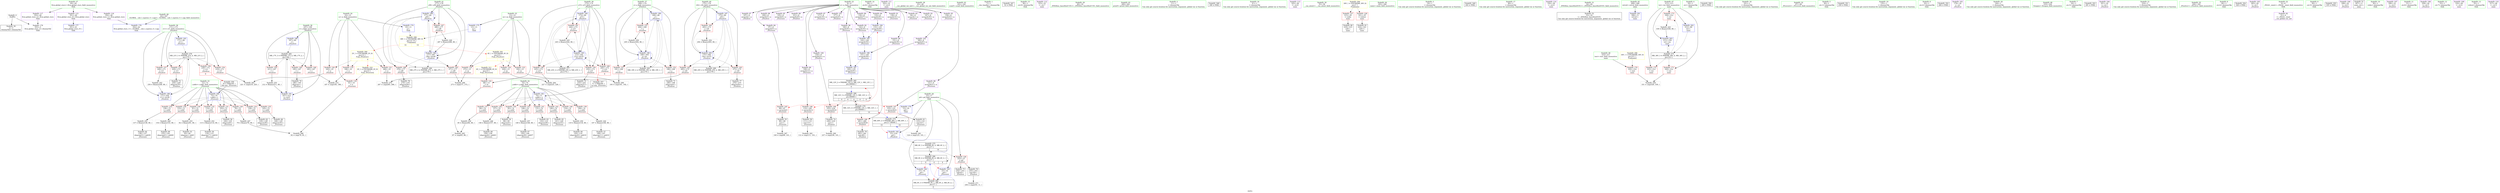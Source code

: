 digraph "SVFG" {
	label="SVFG";

	Node0x556a83f00db0 [shape=record,color=grey,label="{NodeID: 0\nNullPtr}"];
	Node0x556a83f00db0 -> Node0x556a83f22330[style=solid];
	Node0x556a83f00db0 -> Node0x556a83f29e00[style=solid];
	Node0x556a83f31330 [shape=record,color=grey,label="{NodeID: 263\n221 = cmp(219, 220, )\n}"];
	Node0x556a83f29f00 [shape=record,color=blue,label="{NodeID: 180\n72\<--70\ni.addr\<--i\n_Z5coverii\n}"];
	Node0x556a83f29f00 -> Node0x556a83f27470[style=dashed];
	Node0x556a83f29f00 -> Node0x556a83f27540[style=dashed];
	Node0x556a83f29f00 -> Node0x556a83f27610[style=dashed];
	Node0x556a83f29f00 -> Node0x556a83f276e0[style=dashed];
	Node0x556a83f29f00 -> Node0x556a83f277b0[style=dashed];
	Node0x556a83f29f00 -> Node0x556a83f27880[style=dashed];
	Node0x556a83f29f00 -> Node0x556a83f27950[style=dashed];
	Node0x556a83f29f00 -> Node0x556a83f27a20[style=dashed];
	Node0x556a83f211e0 [shape=record,color=purple,label="{NodeID: 97\n197\<--8\narrayidx\<--a\n_Z5solvev\n}"];
	Node0x556a83f1f290 [shape=record,color=green,label="{NodeID: 14\n36\<--1\n.str.8\<--dummyObj\nGlob }"];
	Node0x556a83f3b7d0 [shape=record,color=black,label="{NodeID: 277\nMR_23V_2 = PHI(MR_23V_4, MR_23V_1, )\npts\{174 \}\n}"];
	Node0x556a83f3b7d0 -> Node0x556a83f24a90[style=dashed];
	Node0x556a83f24a90 [shape=record,color=blue,label="{NodeID: 194\n173\<--80\nj15\<--\n_Z5solvev\n}"];
	Node0x556a83f24a90 -> Node0x556a83f28c00[style=dashed];
	Node0x556a83f24a90 -> Node0x556a83f28cd0[style=dashed];
	Node0x556a83f24a90 -> Node0x556a83f28da0[style=dashed];
	Node0x556a83f24a90 -> Node0x556a83f28e70[style=dashed];
	Node0x556a83f24a90 -> Node0x556a83f24b60[style=dashed];
	Node0x556a83f24a90 -> Node0x556a83f3b7d0[style=dashed];
	Node0x556a83f21d40 [shape=record,color=purple,label="{NodeID: 111\n322\<--31\n\<--.str.6\nmain\n}"];
	Node0x556a83f1ff20 [shape=record,color=green,label="{NodeID: 28\n45\<--46\n__cxx_global_var_init\<--__cxx_global_var_init_field_insensitive\n}"];
	Node0x556a83f27130 [shape=record,color=red,label="{NodeID: 125\n272\<--13\n\<--m\n_Z5solvev\n}"];
	Node0x556a83f27130 -> Node0x556a83f31ab0[style=solid];
	Node0x556a83f20ba0 [shape=record,color=green,label="{NodeID: 42\n181\<--182\nscanf\<--scanf_field_insensitive\n}"];
	Node0x556a83f27c90 [shape=record,color=red,label="{NodeID: 139\n106\<--74\n\<--j.addr\n_Z5coverii\n}"];
	Node0x556a83f27c90 -> Node0x556a83f2e6a0[style=solid];
	Node0x556a83f22870 [shape=record,color=black,label="{NodeID: 56\n104\<--103\nidxprom8\<--\n_Z5coverii\n}"];
	Node0x556a83f287f0 [shape=record,color=red,label="{NodeID: 153\n204\<--169\n\<--j\n_Z5solvev\n}"];
	Node0x556a83f287f0 -> Node0x556a83f266c0[style=solid];
	Node0x556a83f233d0 [shape=record,color=black,label="{NodeID: 70\n196\<--195\nidxprom\<--\n_Z5solvev\n}"];
	Node0x556a83f25ac0 [shape=record,color=grey,label="{NodeID: 250\n119 = Binary(118, 80, )\n}"];
	Node0x556a83f25ac0 -> Node0x556a83f22bb0[style=solid];
	Node0x556a83f29350 [shape=record,color=red,label="{NodeID: 167\n286\<--177\n\<--j38\n_Z5solvev\n}"];
	Node0x556a83f29350 -> Node0x556a83f2eca0[style=solid];
	Node0x556a83f23f30 [shape=record,color=purple,label="{NodeID: 84\n97\<--8\narrayidx5\<--a\n_Z5coverii\n}"];
	Node0x556a83f23f30 -> Node0x556a83f28170[style=solid];
	Node0x556a83f15180 [shape=record,color=green,label="{NodeID: 1\n7\<--1\n__dso_handle\<--dummyObj\nGlob }"];
	Node0x556a83c2c780 [shape=record,color=black,label="{NodeID: 347\n52 = PHI()\n}"];
	Node0x556a83f314b0 [shape=record,color=grey,label="{NodeID: 264\n227 = cmp(225, 226, )\n}"];
	Node0x556a83f29fd0 [shape=record,color=blue,label="{NodeID: 181\n74\<--71\nj.addr\<--j\n_Z5coverii\n}"];
	Node0x556a83f29fd0 -> Node0x556a83f27af0[style=dashed];
	Node0x556a83f29fd0 -> Node0x556a83f27bc0[style=dashed];
	Node0x556a83f29fd0 -> Node0x556a83f27c90[style=dashed];
	Node0x556a83f29fd0 -> Node0x556a83f27d60[style=dashed];
	Node0x556a83f29fd0 -> Node0x556a83f27e30[style=dashed];
	Node0x556a83f29fd0 -> Node0x556a83f27f00[style=dashed];
	Node0x556a83f29fd0 -> Node0x556a83f27fd0[style=dashed];
	Node0x556a83f29fd0 -> Node0x556a83f280a0[style=dashed];
	Node0x556a83f212b0 [shape=record,color=purple,label="{NodeID: 98\n200\<--8\narrayidx5\<--a\n_Z5solvev\n}"];
	Node0x556a83f1f320 [shape=record,color=green,label="{NodeID: 15\n38\<--1\n.str.9\<--dummyObj\nGlob }"];
	Node0x556a83f3bcd0 [shape=record,color=black,label="{NodeID: 278\nMR_12V_2 = PHI(MR_12V_3, MR_12V_1, )\npts\{90000 \}\n|{|<s2>14}}"];
	Node0x556a83f3bcd0 -> Node0x556a83f294f0[style=dashed];
	Node0x556a83f3bcd0 -> Node0x556a83f3eed0[style=dashed];
	Node0x556a83f3bcd0:s2 -> Node0x556a83f3a8a0[style=dashed,color=blue];
	Node0x556a83f24b60 [shape=record,color=blue,label="{NodeID: 195\n173\<--245\nj15\<--inc25\n_Z5solvev\n}"];
	Node0x556a83f24b60 -> Node0x556a83f28c00[style=dashed];
	Node0x556a83f24b60 -> Node0x556a83f28cd0[style=dashed];
	Node0x556a83f24b60 -> Node0x556a83f28da0[style=dashed];
	Node0x556a83f24b60 -> Node0x556a83f28e70[style=dashed];
	Node0x556a83f24b60 -> Node0x556a83f24b60[style=dashed];
	Node0x556a83f24b60 -> Node0x556a83f3b7d0[style=dashed];
	Node0x556a83f21e10 [shape=record,color=purple,label="{NodeID: 112\n323\<--33\n\<--.str.7\nmain\n}"];
	Node0x556a83f20020 [shape=record,color=green,label="{NodeID: 29\n49\<--50\n_ZNSt8ios_base4InitC1Ev\<--_ZNSt8ios_base4InitC1Ev_field_insensitive\n}"];
	Node0x556a83f27200 [shape=record,color=red,label="{NodeID: 126\n253\<--15\n\<--pd\n_Z5solvev\n}"];
	Node0x556a83f27200 -> Node0x556a83f237e0[style=solid];
	Node0x556a83f27200 -> Node0x556a83f238b0[style=solid];
	Node0x556a83f20ca0 [shape=record,color=green,label="{NodeID: 43\n260\<--261\nprintf\<--printf_field_insensitive\n}"];
	Node0x556a83f27d60 [shape=record,color=red,label="{NodeID: 140\n118\<--74\n\<--j.addr\n_Z5coverii\n}"];
	Node0x556a83f27d60 -> Node0x556a83f25ac0[style=solid];
	Node0x556a83f22940 [shape=record,color=black,label="{NodeID: 57\n108\<--107\nidxprom11\<--add10\n_Z5coverii\n}"];
	Node0x556a83f288c0 [shape=record,color=red,label="{NodeID: 154\n219\<--171\n\<--i11\n_Z5solvev\n}"];
	Node0x556a83f288c0 -> Node0x556a83f31330[style=solid];
	Node0x556a83f234a0 [shape=record,color=black,label="{NodeID: 71\n199\<--198\nidxprom4\<--\n_Z5solvev\n}"];
	Node0x556a83f25c40 [shape=record,color=grey,label="{NodeID: 251\n137 = Binary(136, 80, )\n}"];
	Node0x556a83f25c40 -> Node0x556a83f22ef0[style=solid];
	Node0x556a83f29420 [shape=record,color=red,label="{NodeID: 168\n235\<--234\n\<--arrayidx22\n_Z5solvev\n}"];
	Node0x556a83f29420 -> Node0x556a83f23710[style=solid];
	Node0x556a83f24000 [shape=record,color=purple,label="{NodeID: 85\n105\<--8\narrayidx9\<--a\n_Z5coverii\n}"];
	Node0x556a83f14ef0 [shape=record,color=green,label="{NodeID: 2\n11\<--1\n\<--dummyObj\nCan only get source location for instruction, argument, global var or function.}"];
	Node0x556a83f52910 [shape=record,color=black,label="{NodeID: 348\n180 = PHI()\n}"];
	Node0x556a83f31630 [shape=record,color=grey,label="{NodeID: 265\n87 = cmp(85, 86, )\n}"];
	Node0x556a83f2a0a0 [shape=record,color=blue,label="{NodeID: 182\n15\<--16\npd\<--\n_Z5coverii\n}"];
	Node0x556a83f2a0a0 -> Node0x556a83f3dad0[style=dashed];
	Node0x556a83f21380 [shape=record,color=purple,label="{NodeID: 99\n231\<--8\narrayidx20\<--a\n_Z5solvev\n}"];
	Node0x556a83f1f3b0 [shape=record,color=green,label="{NodeID: 16\n41\<--1\n\<--dummyObj\nCan only get source location for instruction, argument, global var or function.}"];
	Node0x556a83f24c30 [shape=record,color=blue,label="{NodeID: 196\n171\<--250\ni11\<--inc28\n_Z5solvev\n}"];
	Node0x556a83f24c30 -> Node0x556a83f3b2d0[style=dashed];
	Node0x556a83f21ee0 [shape=record,color=purple,label="{NodeID: 113\n325\<--36\n\<--.str.8\nmain\n}"];
	Node0x556a83f20120 [shape=record,color=green,label="{NodeID: 30\n55\<--56\n__cxa_atexit\<--__cxa_atexit_field_insensitive\n}"];
	Node0x556a83f272d0 [shape=record,color=red,label="{NodeID: 127\n315\<--30\n\<--stdin\nmain\n}"];
	Node0x556a83f272d0 -> Node0x556a83f23bf0[style=solid];
	Node0x556a83f20da0 [shape=record,color=green,label="{NodeID: 44\n305\<--306\nmain\<--main_field_insensitive\n}"];
	Node0x556a83f27e30 [shape=record,color=red,label="{NodeID: 141\n131\<--74\n\<--j.addr\n_Z5coverii\n}"];
	Node0x556a83f27e30 -> Node0x556a83f22e20[style=solid];
	Node0x556a83f22a10 [shape=record,color=black,label="{NodeID: 58\n111\<--110\nconv13\<--\n_Z5coverii\n}"];
	Node0x556a83f22a10 -> Node0x556a83f311b0[style=solid];
	Node0x556a83f28990 [shape=record,color=red,label="{NodeID: 155\n229\<--171\n\<--i11\n_Z5solvev\n}"];
	Node0x556a83f28990 -> Node0x556a83f23570[style=solid];
	Node0x556a83f23570 [shape=record,color=black,label="{NodeID: 72\n230\<--229\nidxprom19\<--\n_Z5solvev\n}"];
	Node0x556a83f25dc0 [shape=record,color=grey,label="{NodeID: 252\n115 = Binary(114, 80, )\n}"];
	Node0x556a83f25dc0 -> Node0x556a83f22ae0[style=solid];
	Node0x556a83f294f0 [shape=record,color=red,label="{NodeID: 169\n281\<--280\n\<--arrayidx45\n_Z5solvev\n}"];
	Node0x556a83f294f0 -> Node0x556a83f23b20[style=solid];
	Node0x556a83f240d0 [shape=record,color=purple,label="{NodeID: 86\n109\<--8\narrayidx12\<--a\n_Z5coverii\n}"];
	Node0x556a83f240d0 -> Node0x556a83f28240[style=solid];
	Node0x556a83f14f80 [shape=record,color=green,label="{NodeID: 3\n16\<--1\n\<--dummyObj\nCan only get source location for instruction, argument, global var or function.}"];
	Node0x556a83f52a10 [shape=record,color=black,label="{NodeID: 349\n202 = PHI()\n}"];
	Node0x556a83f317b0 [shape=record,color=grey,label="{NodeID: 266\n82 = cmp(79, 81, )\n}"];
	Node0x556a83f2a170 [shape=record,color=blue,label="{NodeID: 183\n15\<--16\npd\<--\n_Z5coverii\n}"];
	Node0x556a83f2a170 -> Node0x556a83f3dad0[style=dashed];
	Node0x556a83f21450 [shape=record,color=purple,label="{NodeID: 100\n234\<--8\narrayidx22\<--a\n_Z5solvev\n}"];
	Node0x556a83f21450 -> Node0x556a83f29420[style=solid];
	Node0x556a83f1f480 [shape=record,color=green,label="{NodeID: 17\n80\<--1\n\<--dummyObj\nCan only get source location for instruction, argument, global var or function.}"];
	Node0x556a83f24d00 [shape=record,color=blue,label="{NodeID: 197\n175\<--80\ni34\<--\n_Z5solvev\n}"];
	Node0x556a83f24d00 -> Node0x556a83f28f40[style=dashed];
	Node0x556a83f24d00 -> Node0x556a83f29010[style=dashed];
	Node0x556a83f24d00 -> Node0x556a83f290e0[style=dashed];
	Node0x556a83f24d00 -> Node0x556a83f24f70[style=dashed];
	Node0x556a83f24d00 -> Node0x556a83f3f3d0[style=dashed];
	Node0x556a83f21fb0 [shape=record,color=purple,label="{NodeID: 114\n334\<--38\n\<--.str.9\nmain\n}"];
	Node0x556a83f20220 [shape=record,color=green,label="{NodeID: 31\n54\<--60\n_ZNSt8ios_base4InitD1Ev\<--_ZNSt8ios_base4InitD1Ev_field_insensitive\n}"];
	Node0x556a83f20220 -> Node0x556a83f22500[style=solid];
	Node0x556a83f40cd0 [shape=record,color=yellow,style=double,label="{NodeID: 294\n30V_1 = ENCHI(MR_30V_0)\npts\{1 \}\nFun[main]}"];
	Node0x556a83f40cd0 -> Node0x556a83f272d0[style=dashed];
	Node0x556a83f40cd0 -> Node0x556a83f273a0[style=dashed];
	Node0x556a83f273a0 [shape=record,color=red,label="{NodeID: 128\n321\<--35\n\<--stdout\nmain\n}"];
	Node0x556a83f273a0 -> Node0x556a83f23cc0[style=solid];
	Node0x556a83f20ea0 [shape=record,color=green,label="{NodeID: 45\n308\<--309\nretval\<--retval_field_insensitive\nmain\n}"];
	Node0x556a83f20ea0 -> Node0x556a83f25040[style=solid];
	Node0x556a83f27f00 [shape=record,color=red,label="{NodeID: 142\n140\<--74\n\<--j.addr\n_Z5coverii\n}"];
	Node0x556a83f27f00 -> Node0x556a83f22fc0[style=solid];
	Node0x556a83f22ae0 [shape=record,color=black,label="{NodeID: 59\n116\<--115\nidxprom17\<--add16\n_Z5coverii\n}"];
	Node0x556a83f28a60 [shape=record,color=red,label="{NodeID: 156\n239\<--171\n\<--i11\n_Z5solvev\n|{<s0>6}}"];
	Node0x556a83f28a60:s0 -> Node0x556a83f53110[style=solid,color=red];
	Node0x556a83f23640 [shape=record,color=black,label="{NodeID: 73\n233\<--232\nidxprom21\<--\n_Z5solvev\n}"];
	Node0x556a83f25f40 [shape=record,color=grey,label="{NodeID: 253\n92 = Binary(91, 80, )\n}"];
	Node0x556a83f25f40 -> Node0x556a83f22600[style=solid];
	Node0x556a83f295c0 [shape=record,color=red,label="{NodeID: 170\n330\<--310\n\<--test\nmain\n}"];
	Node0x556a83f295c0 -> Node0x556a83f26840[style=solid];
	Node0x556a83f241a0 [shape=record,color=purple,label="{NodeID: 87\n117\<--8\narrayidx18\<--a\n_Z5coverii\n}"];
	Node0x556a83f153a0 [shape=record,color=green,label="{NodeID: 4\n18\<--1\n.str\<--dummyObj\nGlob }"];
	Node0x556a83f52b10 [shape=record,color=black,label="{NodeID: 350\n209 = PHI()\n}"];
	Node0x556a83f31930 [shape=record,color=grey,label="{NodeID: 267\n100 = cmp(99, 101, )\n}"];
	Node0x556a83f2a240 [shape=record,color=blue,label="{NodeID: 184\n133\<--135\narrayidx29\<--\n_Z5coverii\n}"];
	Node0x556a83f2a240 -> Node0x556a83f2a310[style=dashed];
	Node0x556a83f21520 [shape=record,color=purple,label="{NodeID: 101\n277\<--8\narrayidx43\<--a\n_Z5solvev\n}"];
	Node0x556a83f1f550 [shape=record,color=green,label="{NodeID: 18\n101\<--1\n\<--dummyObj\nCan only get source location for instruction, argument, global var or function.}"];
	Node0x556a83f24dd0 [shape=record,color=blue,label="{NodeID: 198\n177\<--80\nj38\<--\n_Z5solvev\n}"];
	Node0x556a83f24dd0 -> Node0x556a83f291b0[style=dashed];
	Node0x556a83f24dd0 -> Node0x556a83f29280[style=dashed];
	Node0x556a83f24dd0 -> Node0x556a83f29350[style=dashed];
	Node0x556a83f24dd0 -> Node0x556a83f24dd0[style=dashed];
	Node0x556a83f24dd0 -> Node0x556a83f24ea0[style=dashed];
	Node0x556a83f24dd0 -> Node0x556a83f3f8d0[style=dashed];
	Node0x556a83f22080 [shape=record,color=purple,label="{NodeID: 115\n351\<--40\nllvm.global_ctors_0\<--llvm.global_ctors\nGlob }"];
	Node0x556a83f22080 -> Node0x556a83f29c00[style=solid];
	Node0x556a83f20320 [shape=record,color=green,label="{NodeID: 32\n67\<--68\n_Z5coverii\<--_Z5coverii_field_insensitive\n}"];
	Node0x556a83f27470 [shape=record,color=red,label="{NodeID: 129\n78\<--72\n\<--i.addr\n_Z5coverii\n}"];
	Node0x556a83f27470 -> Node0x556a83f2eb20[style=solid];
	Node0x556a83f20f70 [shape=record,color=green,label="{NodeID: 46\n310\<--311\ntest\<--test_field_insensitive\nmain\n}"];
	Node0x556a83f20f70 -> Node0x556a83f295c0[style=solid];
	Node0x556a83f27fd0 [shape=record,color=red,label="{NodeID: 143\n148\<--74\n\<--j.addr\n_Z5coverii\n}"];
	Node0x556a83f27fd0 -> Node0x556a83f26540[style=solid];
	Node0x556a83f22bb0 [shape=record,color=black,label="{NodeID: 60\n120\<--119\nidxprom20\<--add19\n_Z5coverii\n}"];
	Node0x556a83f28b30 [shape=record,color=red,label="{NodeID: 157\n249\<--171\n\<--i11\n_Z5solvev\n}"];
	Node0x556a83f28b30 -> Node0x556a83f2e3a0[style=solid];
	Node0x556a83f23710 [shape=record,color=black,label="{NodeID: 74\n236\<--235\nconv\<--\n_Z5solvev\n}"];
	Node0x556a83f23710 -> Node0x556a83f30eb0[style=solid];
	Node0x556a83f260c0 [shape=record,color=grey,label="{NodeID: 254\n294 = Binary(293, 80, )\n}"];
	Node0x556a83f260c0 -> Node0x556a83f24f70[style=solid];
	Node0x556a83f29690 [shape=record,color=red,label="{NodeID: 171\n329\<--312\n\<--tot\nmain\n}"];
	Node0x556a83f29690 -> Node0x556a83f26840[style=solid];
	Node0x556a83f24270 [shape=record,color=purple,label="{NodeID: 88\n121\<--8\narrayidx21\<--a\n_Z5coverii\n}"];
	Node0x556a83f24270 -> Node0x556a83f28310[style=solid];
	Node0x556a83f15430 [shape=record,color=green,label="{NodeID: 5\n20\<--1\n.str.1\<--dummyObj\nGlob }"];
	Node0x556a83f52c10 [shape=record,color=black,label="{NodeID: 351\n259 = PHI()\n}"];
	Node0x556a83f31ab0 [shape=record,color=grey,label="{NodeID: 268\n273 = cmp(271, 272, )\n}"];
	Node0x556a83f2a310 [shape=record,color=blue,label="{NodeID: 185\n142\<--144\narrayidx34\<--\n_Z5coverii\n}"];
	Node0x556a83f2a310 -> Node0x556a83f2a3e0[style=dashed];
	Node0x556a83f215f0 [shape=record,color=purple,label="{NodeID: 102\n280\<--8\narrayidx45\<--a\n_Z5solvev\n}"];
	Node0x556a83f215f0 -> Node0x556a83f294f0[style=solid];
	Node0x556a83f1f620 [shape=record,color=green,label="{NodeID: 19\n135\<--1\n\<--dummyObj\nCan only get source location for instruction, argument, global var or function.}"];
	Node0x556a83f3d0d0 [shape=record,color=black,label="{NodeID: 282\nMR_17V_3 = PHI(MR_17V_4, MR_17V_2, )\npts\{168 \}\n}"];
	Node0x556a83f3d0d0 -> Node0x556a83f283e0[style=dashed];
	Node0x556a83f3d0d0 -> Node0x556a83f284b0[style=dashed];
	Node0x556a83f3d0d0 -> Node0x556a83f28580[style=dashed];
	Node0x556a83f3d0d0 -> Node0x556a83f2a7f0[style=dashed];
	Node0x556a83f24ea0 [shape=record,color=blue,label="{NodeID: 199\n177\<--287\nj38\<--inc49\n_Z5solvev\n}"];
	Node0x556a83f24ea0 -> Node0x556a83f291b0[style=dashed];
	Node0x556a83f24ea0 -> Node0x556a83f29280[style=dashed];
	Node0x556a83f24ea0 -> Node0x556a83f29350[style=dashed];
	Node0x556a83f24ea0 -> Node0x556a83f24dd0[style=dashed];
	Node0x556a83f24ea0 -> Node0x556a83f24ea0[style=dashed];
	Node0x556a83f24ea0 -> Node0x556a83f3f8d0[style=dashed];
	Node0x556a83f26980 [shape=record,color=purple,label="{NodeID: 116\n352\<--40\nllvm.global_ctors_1\<--llvm.global_ctors\nGlob }"];
	Node0x556a83f26980 -> Node0x556a83f29d00[style=solid];
	Node0x556a83f20420 [shape=record,color=green,label="{NodeID: 33\n72\<--73\ni.addr\<--i.addr_field_insensitive\n_Z5coverii\n}"];
	Node0x556a83f20420 -> Node0x556a83f27470[style=solid];
	Node0x556a83f20420 -> Node0x556a83f27540[style=solid];
	Node0x556a83f20420 -> Node0x556a83f27610[style=solid];
	Node0x556a83f20420 -> Node0x556a83f276e0[style=solid];
	Node0x556a83f20420 -> Node0x556a83f277b0[style=solid];
	Node0x556a83f20420 -> Node0x556a83f27880[style=solid];
	Node0x556a83f20420 -> Node0x556a83f27950[style=solid];
	Node0x556a83f20420 -> Node0x556a83f27a20[style=solid];
	Node0x556a83f20420 -> Node0x556a83f29f00[style=solid];
	Node0x556a83f418d0 [shape=record,color=yellow,style=double,label="{NodeID: 296\n34V_1 = ENCHI(MR_34V_0)\npts\{311 \}\nFun[main]}"];
	Node0x556a83f418d0 -> Node0x556a83f295c0[style=dashed];
	Node0x556a83f27540 [shape=record,color=red,label="{NodeID: 130\n91\<--72\n\<--i.addr\n_Z5coverii\n}"];
	Node0x556a83f27540 -> Node0x556a83f25f40[style=solid];
	Node0x556a83f21040 [shape=record,color=green,label="{NodeID: 47\n312\<--313\ntot\<--tot_field_insensitive\nmain\n}"];
	Node0x556a83f21040 -> Node0x556a83f29690[style=solid];
	Node0x556a83f21040 -> Node0x556a83f29760[style=solid];
	Node0x556a83f21040 -> Node0x556a83f29830[style=solid];
	Node0x556a83f21040 -> Node0x556a83f25110[style=solid];
	Node0x556a83f21040 -> Node0x556a83f251e0[style=solid];
	Node0x556a83f42d80 [shape=record,color=yellow,style=double,label="{NodeID: 310\n2V_1 = ENCHI(MR_2V_0)\npts\{12 \}\nFun[_Z5coverii]}"];
	Node0x556a83f42d80 -> Node0x556a83f26b80[style=dashed];
	Node0x556a83f280a0 [shape=record,color=red,label="{NodeID: 144\n157\<--74\n\<--j.addr\n_Z5coverii\n}"];
	Node0x556a83f280a0 -> Node0x556a83f2e9a0[style=solid];
	Node0x556a83f22c80 [shape=record,color=black,label="{NodeID: 61\n123\<--122\nconv22\<--\n_Z5coverii\n}"];
	Node0x556a83f22c80 -> Node0x556a83f31030[style=solid];
	Node0x556a83f28c00 [shape=record,color=red,label="{NodeID: 158\n225\<--173\n\<--j15\n_Z5solvev\n}"];
	Node0x556a83f28c00 -> Node0x556a83f314b0[style=solid];
	Node0x556a83f237e0 [shape=record,color=black,label="{NodeID: 75\n254\<--253\ntobool\<--\n_Z5solvev\n}"];
	Node0x556a83f26240 [shape=record,color=grey,label="{NodeID: 255\n212 = Binary(211, 80, )\n}"];
	Node0x556a83f26240 -> Node0x556a83f2a7f0[style=solid];
	Node0x556a83f29760 [shape=record,color=red,label="{NodeID: 172\n333\<--312\n\<--tot\nmain\n}"];
	Node0x556a83f24340 [shape=record,color=purple,label="{NodeID: 89\n130\<--8\narrayidx27\<--a\n_Z5coverii\n}"];
	Node0x556a83f154c0 [shape=record,color=green,label="{NodeID: 6\n22\<--1\n.str.2\<--dummyObj\nGlob }"];
	Node0x556a83f52d10 [shape=record,color=black,label="{NodeID: 352\n284 = PHI()\n}"];
	Node0x556a83f31c30 [shape=record,color=grey,label="{NodeID: 269\n193 = cmp(191, 192, )\n}"];
	Node0x556a83f2a3e0 [shape=record,color=blue,label="{NodeID: 186\n151\<--144\narrayidx39\<--\n_Z5coverii\n}"];
	Node0x556a83f2a3e0 -> Node0x556a83f2a4b0[style=dashed];
	Node0x556a83f216c0 [shape=record,color=purple,label="{NodeID: 103\n179\<--18\n\<--.str\n_Z5solvev\n}"];
	Node0x556a83f1f720 [shape=record,color=green,label="{NodeID: 20\n144\<--1\n\<--dummyObj\nCan only get source location for instruction, argument, global var or function.}"];
	Node0x556a83f3d5d0 [shape=record,color=black,label="{NodeID: 283\nMR_19V_2 = PHI(MR_19V_4, MR_19V_1, )\npts\{170 \}\n}"];
	Node0x556a83f3d5d0 -> Node0x556a83f2a650[style=dashed];
	Node0x556a83f24f70 [shape=record,color=blue,label="{NodeID: 200\n175\<--294\ni34\<--inc53\n_Z5solvev\n}"];
	Node0x556a83f24f70 -> Node0x556a83f28f40[style=dashed];
	Node0x556a83f24f70 -> Node0x556a83f29010[style=dashed];
	Node0x556a83f24f70 -> Node0x556a83f290e0[style=dashed];
	Node0x556a83f24f70 -> Node0x556a83f24f70[style=dashed];
	Node0x556a83f24f70 -> Node0x556a83f3f3d0[style=dashed];
	Node0x556a83f26a80 [shape=record,color=purple,label="{NodeID: 117\n353\<--40\nllvm.global_ctors_2\<--llvm.global_ctors\nGlob }"];
	Node0x556a83f26a80 -> Node0x556a83f29e00[style=solid];
	Node0x556a83f204f0 [shape=record,color=green,label="{NodeID: 34\n74\<--75\nj.addr\<--j.addr_field_insensitive\n_Z5coverii\n}"];
	Node0x556a83f204f0 -> Node0x556a83f27af0[style=solid];
	Node0x556a83f204f0 -> Node0x556a83f27bc0[style=solid];
	Node0x556a83f204f0 -> Node0x556a83f27c90[style=solid];
	Node0x556a83f204f0 -> Node0x556a83f27d60[style=solid];
	Node0x556a83f204f0 -> Node0x556a83f27e30[style=solid];
	Node0x556a83f204f0 -> Node0x556a83f27f00[style=solid];
	Node0x556a83f204f0 -> Node0x556a83f27fd0[style=solid];
	Node0x556a83f204f0 -> Node0x556a83f280a0[style=solid];
	Node0x556a83f204f0 -> Node0x556a83f29fd0[style=solid];
	Node0x556a83f27610 [shape=record,color=red,label="{NodeID: 131\n103\<--72\n\<--i.addr\n_Z5coverii\n}"];
	Node0x556a83f27610 -> Node0x556a83f22870[style=solid];
	Node0x556a83f22130 [shape=record,color=green,label="{NodeID: 48\n319\<--320\nfreopen\<--freopen_field_insensitive\n}"];
	Node0x556a83f42e90 [shape=record,color=yellow,style=double,label="{NodeID: 311\n4V_1 = ENCHI(MR_4V_0)\npts\{14 \}\nFun[_Z5coverii]}"];
	Node0x556a83f42e90 -> Node0x556a83f26ec0[style=dashed];
	Node0x556a83f28170 [shape=record,color=red,label="{NodeID: 145\n98\<--97\n\<--arrayidx5\n_Z5coverii\n}"];
	Node0x556a83f28170 -> Node0x556a83f227a0[style=solid];
	Node0x556a83f22d50 [shape=record,color=black,label="{NodeID: 62\n129\<--128\nidxprom26\<--\n_Z5coverii\n}"];
	Node0x556a83f2e3a0 [shape=record,color=grey,label="{NodeID: 242\n250 = Binary(249, 80, )\n}"];
	Node0x556a83f2e3a0 -> Node0x556a83f24c30[style=solid];
	Node0x556a83f28cd0 [shape=record,color=red,label="{NodeID: 159\n232\<--173\n\<--j15\n_Z5solvev\n}"];
	Node0x556a83f28cd0 -> Node0x556a83f23640[style=solid];
	Node0x556a83f238b0 [shape=record,color=black,label="{NodeID: 76\n255\<--253\nconv30\<--\n_Z5solvev\n}"];
	Node0x556a83f238b0 -> Node0x556a83f31f30[style=solid];
	Node0x556a83f263c0 [shape=record,color=grey,label="{NodeID: 256\n85 = Binary(84, 80, )\n}"];
	Node0x556a83f263c0 -> Node0x556a83f31630[style=solid];
	Node0x556a83f29830 [shape=record,color=red,label="{NodeID: 173\n338\<--312\n\<--tot\nmain\n}"];
	Node0x556a83f29830 -> Node0x556a83f2e520[style=solid];
	Node0x556a83f24410 [shape=record,color=purple,label="{NodeID: 90\n133\<--8\narrayidx29\<--a\n_Z5coverii\n}"];
	Node0x556a83f24410 -> Node0x556a83f2a240[style=solid];
	Node0x556a83f011e0 [shape=record,color=green,label="{NodeID: 7\n24\<--1\n.str.3\<--dummyObj\nGlob }"];
	Node0x556a83f52e10 [shape=record,color=black,label="{NodeID: 353\n291 = PHI()\n}"];
	Node0x556a83f31db0 [shape=record,color=grey,label="{NodeID: 270\n267 = cmp(265, 266, )\n}"];
	Node0x556a83f2a4b0 [shape=record,color=blue,label="{NodeID: 187\n160\<--135\narrayidx45\<--\n_Z5coverii\n}"];
	Node0x556a83f2a4b0 -> Node0x556a83f3dfd0[style=dashed];
	Node0x556a83f21790 [shape=record,color=purple,label="{NodeID: 104\n201\<--20\n\<--.str.1\n_Z5solvev\n}"];
	Node0x556a83f1f820 [shape=record,color=green,label="{NodeID: 21\n216\<--1\n\<--dummyObj\nCan only get source location for instruction, argument, global var or function.}"];
	Node0x556a83f3dad0 [shape=record,color=black,label="{NodeID: 284\nMR_6V_3 = PHI(MR_6V_1, MR_6V_2, MR_6V_4, )\npts\{17 \}\n|{<s0>6}}"];
	Node0x556a83f3dad0:s0 -> Node0x556a83f3e4d0[style=dashed,color=blue];
	Node0x556a83f25040 [shape=record,color=blue,label="{NodeID: 201\n308\<--11\nretval\<--\nmain\n}"];
	Node0x556a83f26b80 [shape=record,color=red,label="{NodeID: 118\n81\<--10\n\<--n\n_Z5coverii\n}"];
	Node0x556a83f26b80 -> Node0x556a83f317b0[style=solid];
	Node0x556a83f205c0 [shape=record,color=green,label="{NodeID: 35\n164\<--165\n_Z5solvev\<--_Z5solvev_field_insensitive\n}"];
	Node0x556a83f422a0 [shape=record,color=yellow,style=double,label="{NodeID: 298\n38V_1 = ENCHI(MR_38V_0)\npts\{12 14 \}\nFun[main]|{<s0>14|<s1>14}}"];
	Node0x556a83f422a0:s0 -> Node0x556a83f42490[style=dashed,color=red];
	Node0x556a83f422a0:s1 -> Node0x556a83f425a0[style=dashed,color=red];
	Node0x556a83f276e0 [shape=record,color=red,label="{NodeID: 132\n114\<--72\n\<--i.addr\n_Z5coverii\n}"];
	Node0x556a83f276e0 -> Node0x556a83f25dc0[style=solid];
	Node0x556a83f22230 [shape=record,color=green,label="{NodeID: 49\n42\<--347\n_GLOBAL__sub_I_cypress_0_1.cpp\<--_GLOBAL__sub_I_cypress_0_1.cpp_field_insensitive\n}"];
	Node0x556a83f22230 -> Node0x556a83f29d00[style=solid];
	Node0x556a83f28240 [shape=record,color=red,label="{NodeID: 146\n110\<--109\n\<--arrayidx12\n_Z5coverii\n}"];
	Node0x556a83f28240 -> Node0x556a83f22a10[style=solid];
	Node0x556a83f22e20 [shape=record,color=black,label="{NodeID: 63\n132\<--131\nidxprom28\<--\n_Z5coverii\n}"];
	Node0x556a83f2e520 [shape=record,color=grey,label="{NodeID: 243\n339 = Binary(338, 80, )\n}"];
	Node0x556a83f2e520 -> Node0x556a83f251e0[style=solid];
	Node0x556a83f28da0 [shape=record,color=red,label="{NodeID: 160\n240\<--173\n\<--j15\n_Z5solvev\n|{<s0>6}}"];
	Node0x556a83f28da0:s0 -> Node0x556a83f53300[style=solid,color=red];
	Node0x556a83f23980 [shape=record,color=black,label="{NodeID: 77\n276\<--275\nidxprom42\<--\n_Z5solvev\n}"];
	Node0x556a83f26540 [shape=record,color=grey,label="{NodeID: 257\n149 = Binary(148, 80, )\n}"];
	Node0x556a83f26540 -> Node0x556a83f23160[style=solid];
	Node0x556a83f29900 [shape=record,color=blue,label="{NodeID: 174\n10\<--11\nn\<--\nGlob }"];
	Node0x556a83f29900 -> Node0x556a83f422a0[style=dashed];
	Node0x556a83f244e0 [shape=record,color=purple,label="{NodeID: 91\n139\<--8\narrayidx32\<--a\n_Z5coverii\n}"];
	Node0x556a83f01270 [shape=record,color=green,label="{NodeID: 8\n26\<--1\n.str.4\<--dummyObj\nGlob }"];
	Node0x556a83f52f10 [shape=record,color=black,label="{NodeID: 354\n326 = PHI()\n}"];
	Node0x556a83f31f30 [shape=record,color=grey,label="{NodeID: 271\n256 = cmp(255, 11, )\n}"];
	Node0x556a83f2a580 [shape=record,color=blue,label="{NodeID: 188\n167\<--80\ni\<--\n_Z5solvev\n}"];
	Node0x556a83f2a580 -> Node0x556a83f3d0d0[style=dashed];
	Node0x556a83f21860 [shape=record,color=purple,label="{NodeID: 105\n283\<--20\n\<--.str.1\n_Z5solvev\n}"];
	Node0x556a83f1f920 [shape=record,color=green,label="{NodeID: 22\n4\<--6\n_ZStL8__ioinit\<--_ZStL8__ioinit_field_insensitive\nGlob }"];
	Node0x556a83f1f920 -> Node0x556a83f23d90[style=solid];
	Node0x556a83f3dfd0 [shape=record,color=black,label="{NodeID: 285\nMR_12V_2 = PHI(MR_12V_6, MR_12V_1, MR_12V_1, )\npts\{90000 \}\n|{<s0>6}}"];
	Node0x556a83f3dfd0:s0 -> Node0x556a83f3eed0[style=dashed,color=blue];
	Node0x556a83f25110 [shape=record,color=blue,label="{NodeID: 202\n312\<--80\ntot\<--\nmain\n}"];
	Node0x556a83f25110 -> Node0x556a83f3a3a0[style=dashed];
	Node0x556a83f26c50 [shape=record,color=red,label="{NodeID: 119\n186\<--10\n\<--n\n_Z5solvev\n}"];
	Node0x556a83f26c50 -> Node0x556a83f320b0[style=solid];
	Node0x556a83f206c0 [shape=record,color=green,label="{NodeID: 36\n167\<--168\ni\<--i_field_insensitive\n_Z5solvev\n}"];
	Node0x556a83f206c0 -> Node0x556a83f283e0[style=solid];
	Node0x556a83f206c0 -> Node0x556a83f284b0[style=solid];
	Node0x556a83f206c0 -> Node0x556a83f28580[style=solid];
	Node0x556a83f206c0 -> Node0x556a83f2a580[style=solid];
	Node0x556a83f206c0 -> Node0x556a83f2a7f0[style=solid];
	Node0x556a83f277b0 [shape=record,color=red,label="{NodeID: 133\n128\<--72\n\<--i.addr\n_Z5coverii\n}"];
	Node0x556a83f277b0 -> Node0x556a83f22d50[style=solid];
	Node0x556a83f22330 [shape=record,color=black,label="{NodeID: 50\n2\<--3\ndummyVal\<--dummyVal\n}"];
	Node0x556a83f28310 [shape=record,color=red,label="{NodeID: 147\n122\<--121\n\<--arrayidx21\n_Z5coverii\n}"];
	Node0x556a83f28310 -> Node0x556a83f22c80[style=solid];
	Node0x556a83f22ef0 [shape=record,color=black,label="{NodeID: 64\n138\<--137\nidxprom31\<--add30\n_Z5coverii\n}"];
	Node0x556a83f2e6a0 [shape=record,color=grey,label="{NodeID: 244\n107 = Binary(106, 80, )\n}"];
	Node0x556a83f2e6a0 -> Node0x556a83f22940[style=solid];
	Node0x556a83f28e70 [shape=record,color=red,label="{NodeID: 161\n244\<--173\n\<--j15\n_Z5solvev\n}"];
	Node0x556a83f28e70 -> Node0x556a83f2e820[style=solid];
	Node0x556a83f23a50 [shape=record,color=black,label="{NodeID: 78\n279\<--278\nidxprom44\<--\n_Z5solvev\n}"];
	Node0x556a83f266c0 [shape=record,color=grey,label="{NodeID: 258\n205 = Binary(204, 80, )\n}"];
	Node0x556a83f266c0 -> Node0x556a83f2a720[style=solid];
	Node0x556a83f29a00 [shape=record,color=blue,label="{NodeID: 175\n13\<--11\nm\<--\nGlob }"];
	Node0x556a83f29a00 -> Node0x556a83f422a0[style=dashed];
	Node0x556a83f245b0 [shape=record,color=purple,label="{NodeID: 92\n142\<--8\narrayidx34\<--a\n_Z5coverii\n}"];
	Node0x556a83f245b0 -> Node0x556a83f2a310[style=solid];
	Node0x556a83f01300 [shape=record,color=green,label="{NodeID: 9\n28\<--1\n.str.5\<--dummyObj\nGlob }"];
	Node0x556a83f53010 [shape=record,color=black,label="{NodeID: 355\n335 = PHI()\n}"];
	Node0x556a83f320b0 [shape=record,color=grey,label="{NodeID: 272\n187 = cmp(185, 186, )\n}"];
	Node0x556a83f2a650 [shape=record,color=blue,label="{NodeID: 189\n169\<--80\nj\<--\n_Z5solvev\n}"];
	Node0x556a83f2a650 -> Node0x556a83f28650[style=dashed];
	Node0x556a83f2a650 -> Node0x556a83f28720[style=dashed];
	Node0x556a83f2a650 -> Node0x556a83f287f0[style=dashed];
	Node0x556a83f2a650 -> Node0x556a83f2a720[style=dashed];
	Node0x556a83f2a650 -> Node0x556a83f3d5d0[style=dashed];
	Node0x556a83f21930 [shape=record,color=purple,label="{NodeID: 106\n208\<--22\n\<--.str.2\n_Z5solvev\n}"];
	Node0x556a83f1fa20 [shape=record,color=green,label="{NodeID: 23\n8\<--9\na\<--a_field_insensitive\nGlob }"];
	Node0x556a83f1fa20 -> Node0x556a83f23e60[style=solid];
	Node0x556a83f1fa20 -> Node0x556a83f23f30[style=solid];
	Node0x556a83f1fa20 -> Node0x556a83f24000[style=solid];
	Node0x556a83f1fa20 -> Node0x556a83f240d0[style=solid];
	Node0x556a83f1fa20 -> Node0x556a83f241a0[style=solid];
	Node0x556a83f1fa20 -> Node0x556a83f24270[style=solid];
	Node0x556a83f1fa20 -> Node0x556a83f24340[style=solid];
	Node0x556a83f1fa20 -> Node0x556a83f24410[style=solid];
	Node0x556a83f1fa20 -> Node0x556a83f244e0[style=solid];
	Node0x556a83f1fa20 -> Node0x556a83f245b0[style=solid];
	Node0x556a83f1fa20 -> Node0x556a83f24680[style=solid];
	Node0x556a83f1fa20 -> Node0x556a83f24750[style=solid];
	Node0x556a83f1fa20 -> Node0x556a83f24820[style=solid];
	Node0x556a83f1fa20 -> Node0x556a83f21110[style=solid];
	Node0x556a83f1fa20 -> Node0x556a83f211e0[style=solid];
	Node0x556a83f1fa20 -> Node0x556a83f212b0[style=solid];
	Node0x556a83f1fa20 -> Node0x556a83f21380[style=solid];
	Node0x556a83f1fa20 -> Node0x556a83f21450[style=solid];
	Node0x556a83f1fa20 -> Node0x556a83f21520[style=solid];
	Node0x556a83f1fa20 -> Node0x556a83f215f0[style=solid];
	Node0x556a83f3e4d0 [shape=record,color=black,label="{NodeID: 286\nMR_6V_4 = PHI(MR_6V_6, MR_6V_3, )\npts\{17 \}\n|{|<s2>6|<s3>6|<s4>6}}"];
	Node0x556a83f3e4d0 -> Node0x556a83f3add0[style=dashed];
	Node0x556a83f3e4d0 -> Node0x556a83f3e4d0[style=dashed];
	Node0x556a83f3e4d0:s2 -> Node0x556a83f2a0a0[style=dashed,color=red];
	Node0x556a83f3e4d0:s3 -> Node0x556a83f2a170[style=dashed,color=red];
	Node0x556a83f3e4d0:s4 -> Node0x556a83f3dad0[style=dashed,color=red];
	Node0x556a83f251e0 [shape=record,color=blue,label="{NodeID: 203\n312\<--339\ntot\<--inc\nmain\n}"];
	Node0x556a83f251e0 -> Node0x556a83f3a3a0[style=dashed];
	Node0x556a83f26d20 [shape=record,color=red,label="{NodeID: 120\n220\<--10\n\<--n\n_Z5solvev\n}"];
	Node0x556a83f26d20 -> Node0x556a83f31330[style=solid];
	Node0x556a83f20790 [shape=record,color=green,label="{NodeID: 37\n169\<--170\nj\<--j_field_insensitive\n_Z5solvev\n}"];
	Node0x556a83f20790 -> Node0x556a83f28650[style=solid];
	Node0x556a83f20790 -> Node0x556a83f28720[style=solid];
	Node0x556a83f20790 -> Node0x556a83f287f0[style=solid];
	Node0x556a83f20790 -> Node0x556a83f2a650[style=solid];
	Node0x556a83f20790 -> Node0x556a83f2a720[style=solid];
	Node0x556a83f42490 [shape=record,color=yellow,style=double,label="{NodeID: 300\n2V_1 = ENCHI(MR_2V_0)\npts\{12 \}\nFun[_Z5solvev]|{|<s3>6}}"];
	Node0x556a83f42490 -> Node0x556a83f26c50[style=dashed];
	Node0x556a83f42490 -> Node0x556a83f26d20[style=dashed];
	Node0x556a83f42490 -> Node0x556a83f26df0[style=dashed];
	Node0x556a83f42490:s3 -> Node0x556a83f42d80[style=dashed,color=red];
	Node0x556a83f27880 [shape=record,color=red,label="{NodeID: 134\n136\<--72\n\<--i.addr\n_Z5coverii\n}"];
	Node0x556a83f27880 -> Node0x556a83f25c40[style=solid];
	Node0x556a83f22430 [shape=record,color=black,label="{NodeID: 51\n307\<--11\nmain_ret\<--\nmain\n}"];
	Node0x556a83f283e0 [shape=record,color=red,label="{NodeID: 148\n185\<--167\n\<--i\n_Z5solvev\n}"];
	Node0x556a83f283e0 -> Node0x556a83f320b0[style=solid];
	Node0x556a83f22fc0 [shape=record,color=black,label="{NodeID: 65\n141\<--140\nidxprom33\<--\n_Z5coverii\n}"];
	Node0x556a83f2e820 [shape=record,color=grey,label="{NodeID: 245\n245 = Binary(244, 80, )\n}"];
	Node0x556a83f2e820 -> Node0x556a83f24b60[style=solid];
	Node0x556a83f28f40 [shape=record,color=red,label="{NodeID: 162\n265\<--175\n\<--i34\n_Z5solvev\n}"];
	Node0x556a83f28f40 -> Node0x556a83f31db0[style=solid];
	Node0x556a83f23b20 [shape=record,color=black,label="{NodeID: 79\n282\<--281\nconv46\<--\n_Z5solvev\n}"];
	Node0x556a83f26840 [shape=record,color=grey,label="{NodeID: 259\n331 = cmp(329, 330, )\n}"];
	Node0x556a83f29b00 [shape=record,color=blue,label="{NodeID: 176\n15\<--16\npd\<--\nGlob }"];
	Node0x556a83f29b00 -> Node0x556a83f3a8a0[style=dashed];
	Node0x556a83f24680 [shape=record,color=purple,label="{NodeID: 93\n147\<--8\narrayidx36\<--a\n_Z5coverii\n}"];
	Node0x556a83f01390 [shape=record,color=green,label="{NodeID: 10\n30\<--1\nstdin\<--dummyObj\nGlob }"];
	Node0x556a83f53110 [shape=record,color=black,label="{NodeID: 356\n70 = PHI(239, )\n0th arg _Z5coverii }"];
	Node0x556a83f53110 -> Node0x556a83f29f00[style=solid];
	Node0x556a83f3a3a0 [shape=record,color=black,label="{NodeID: 273\nMR_36V_3 = PHI(MR_36V_4, MR_36V_2, )\npts\{313 \}\n}"];
	Node0x556a83f3a3a0 -> Node0x556a83f29690[style=dashed];
	Node0x556a83f3a3a0 -> Node0x556a83f29760[style=dashed];
	Node0x556a83f3a3a0 -> Node0x556a83f29830[style=dashed];
	Node0x556a83f3a3a0 -> Node0x556a83f251e0[style=dashed];
	Node0x556a83f2a720 [shape=record,color=blue,label="{NodeID: 190\n169\<--205\nj\<--inc\n_Z5solvev\n}"];
	Node0x556a83f2a720 -> Node0x556a83f28650[style=dashed];
	Node0x556a83f2a720 -> Node0x556a83f28720[style=dashed];
	Node0x556a83f2a720 -> Node0x556a83f287f0[style=dashed];
	Node0x556a83f2a720 -> Node0x556a83f2a720[style=dashed];
	Node0x556a83f2a720 -> Node0x556a83f3d5d0[style=dashed];
	Node0x556a83f21a00 [shape=record,color=purple,label="{NodeID: 107\n290\<--22\n\<--.str.2\n_Z5solvev\n}"];
	Node0x556a83f1fb20 [shape=record,color=green,label="{NodeID: 24\n10\<--12\nn\<--n_field_insensitive\nGlob }"];
	Node0x556a83f1fb20 -> Node0x556a83f26b80[style=solid];
	Node0x556a83f1fb20 -> Node0x556a83f26c50[style=solid];
	Node0x556a83f1fb20 -> Node0x556a83f26d20[style=solid];
	Node0x556a83f1fb20 -> Node0x556a83f26df0[style=solid];
	Node0x556a83f1fb20 -> Node0x556a83f29900[style=solid];
	Node0x556a83f26df0 [shape=record,color=red,label="{NodeID: 121\n266\<--10\n\<--n\n_Z5solvev\n}"];
	Node0x556a83f26df0 -> Node0x556a83f31db0[style=solid];
	Node0x556a83f20860 [shape=record,color=green,label="{NodeID: 38\n171\<--172\ni11\<--i11_field_insensitive\n_Z5solvev\n}"];
	Node0x556a83f20860 -> Node0x556a83f288c0[style=solid];
	Node0x556a83f20860 -> Node0x556a83f28990[style=solid];
	Node0x556a83f20860 -> Node0x556a83f28a60[style=solid];
	Node0x556a83f20860 -> Node0x556a83f28b30[style=solid];
	Node0x556a83f20860 -> Node0x556a83f249c0[style=solid];
	Node0x556a83f20860 -> Node0x556a83f24c30[style=solid];
	Node0x556a83f425a0 [shape=record,color=yellow,style=double,label="{NodeID: 301\n4V_1 = ENCHI(MR_4V_0)\npts\{14 \}\nFun[_Z5solvev]|{|<s3>6}}"];
	Node0x556a83f425a0 -> Node0x556a83f26f90[style=dashed];
	Node0x556a83f425a0 -> Node0x556a83f27060[style=dashed];
	Node0x556a83f425a0 -> Node0x556a83f27130[style=dashed];
	Node0x556a83f425a0:s3 -> Node0x556a83f42e90[style=dashed,color=red];
	Node0x556a83f27950 [shape=record,color=red,label="{NodeID: 135\n145\<--72\n\<--i.addr\n_Z5coverii\n}"];
	Node0x556a83f27950 -> Node0x556a83f23090[style=solid];
	Node0x556a83f22500 [shape=record,color=black,label="{NodeID: 52\n53\<--54\n\<--_ZNSt8ios_base4InitD1Ev\nCan only get source location for instruction, argument, global var or function.}"];
	Node0x556a83f284b0 [shape=record,color=red,label="{NodeID: 149\n195\<--167\n\<--i\n_Z5solvev\n}"];
	Node0x556a83f284b0 -> Node0x556a83f233d0[style=solid];
	Node0x556a83f23090 [shape=record,color=black,label="{NodeID: 66\n146\<--145\nidxprom35\<--\n_Z5coverii\n}"];
	Node0x556a83f2e9a0 [shape=record,color=grey,label="{NodeID: 246\n158 = Binary(157, 80, )\n}"];
	Node0x556a83f2e9a0 -> Node0x556a83f23300[style=solid];
	Node0x556a83f29010 [shape=record,color=red,label="{NodeID: 163\n275\<--175\n\<--i34\n_Z5solvev\n}"];
	Node0x556a83f29010 -> Node0x556a83f23980[style=solid];
	Node0x556a83f23bf0 [shape=record,color=black,label="{NodeID: 80\n318\<--315\ncall\<--\nmain\n}"];
	Node0x556a83f30eb0 [shape=record,color=grey,label="{NodeID: 260\n237 = cmp(236, 101, )\n}"];
	Node0x556a83f29c00 [shape=record,color=blue,label="{NodeID: 177\n351\<--41\nllvm.global_ctors_0\<--\nGlob }"];
	Node0x556a83f24750 [shape=record,color=purple,label="{NodeID: 94\n151\<--8\narrayidx39\<--a\n_Z5coverii\n}"];
	Node0x556a83f24750 -> Node0x556a83f2a3e0[style=solid];
	Node0x556a83f01420 [shape=record,color=green,label="{NodeID: 11\n31\<--1\n.str.6\<--dummyObj\nGlob }"];
	Node0x556a83f53300 [shape=record,color=black,label="{NodeID: 357\n71 = PHI(240, )\n1st arg _Z5coverii }"];
	Node0x556a83f53300 -> Node0x556a83f29fd0[style=solid];
	Node0x556a83f3a8a0 [shape=record,color=black,label="{NodeID: 274\nMR_40V_2 = PHI(MR_40V_3, MR_40V_1, )\npts\{17 90000 \}\n|{<s0>14|<s1>14}}"];
	Node0x556a83f3a8a0:s0 -> Node0x556a83f248f0[style=dashed,color=red];
	Node0x556a83f3a8a0:s1 -> Node0x556a83f3bcd0[style=dashed,color=red];
	Node0x556a83f2a7f0 [shape=record,color=blue,label="{NodeID: 191\n167\<--212\ni\<--inc9\n_Z5solvev\n}"];
	Node0x556a83f2a7f0 -> Node0x556a83f3d0d0[style=dashed];
	Node0x556a83f21ad0 [shape=record,color=purple,label="{NodeID: 108\n258\<--24\n\<--.str.3\n_Z5solvev\n}"];
	Node0x556a83f1fc20 [shape=record,color=green,label="{NodeID: 25\n13\<--14\nm\<--m_field_insensitive\nGlob }"];
	Node0x556a83f1fc20 -> Node0x556a83f26ec0[style=solid];
	Node0x556a83f1fc20 -> Node0x556a83f26f90[style=solid];
	Node0x556a83f1fc20 -> Node0x556a83f27060[style=solid];
	Node0x556a83f1fc20 -> Node0x556a83f27130[style=solid];
	Node0x556a83f1fc20 -> Node0x556a83f29a00[style=solid];
	Node0x556a83f3eed0 [shape=record,color=black,label="{NodeID: 288\nMR_12V_3 = PHI(MR_12V_5, MR_12V_2, )\npts\{90000 \}\n|{|<s3>6|<s4>6|<s5>6|<s6>6|<s7>6}}"];
	Node0x556a83f3eed0 -> Node0x556a83f29420[style=dashed];
	Node0x556a83f3eed0 -> Node0x556a83f3bcd0[style=dashed];
	Node0x556a83f3eed0 -> Node0x556a83f3eed0[style=dashed];
	Node0x556a83f3eed0:s3 -> Node0x556a83f28170[style=dashed,color=red];
	Node0x556a83f3eed0:s4 -> Node0x556a83f28240[style=dashed,color=red];
	Node0x556a83f3eed0:s5 -> Node0x556a83f28310[style=dashed,color=red];
	Node0x556a83f3eed0:s6 -> Node0x556a83f2a240[style=dashed,color=red];
	Node0x556a83f3eed0:s7 -> Node0x556a83f3dfd0[style=dashed,color=red];
	Node0x556a83f26ec0 [shape=record,color=red,label="{NodeID: 122\n86\<--13\n\<--m\n_Z5coverii\n}"];
	Node0x556a83f26ec0 -> Node0x556a83f31630[style=solid];
	Node0x556a83f20930 [shape=record,color=green,label="{NodeID: 39\n173\<--174\nj15\<--j15_field_insensitive\n_Z5solvev\n}"];
	Node0x556a83f20930 -> Node0x556a83f28c00[style=solid];
	Node0x556a83f20930 -> Node0x556a83f28cd0[style=solid];
	Node0x556a83f20930 -> Node0x556a83f28da0[style=solid];
	Node0x556a83f20930 -> Node0x556a83f28e70[style=solid];
	Node0x556a83f20930 -> Node0x556a83f24a90[style=solid];
	Node0x556a83f20930 -> Node0x556a83f24b60[style=solid];
	Node0x556a83f27a20 [shape=record,color=red,label="{NodeID: 136\n153\<--72\n\<--i.addr\n_Z5coverii\n}"];
	Node0x556a83f27a20 -> Node0x556a83f25940[style=solid];
	Node0x556a83f22600 [shape=record,color=black,label="{NodeID: 53\n93\<--92\nidxprom\<--add3\n_Z5coverii\n}"];
	Node0x556a83f28580 [shape=record,color=red,label="{NodeID: 150\n211\<--167\n\<--i\n_Z5solvev\n}"];
	Node0x556a83f28580 -> Node0x556a83f26240[style=solid];
	Node0x556a83f23160 [shape=record,color=black,label="{NodeID: 67\n150\<--149\nidxprom38\<--add37\n_Z5coverii\n}"];
	Node0x556a83f2eb20 [shape=record,color=grey,label="{NodeID: 247\n79 = Binary(78, 80, )\n}"];
	Node0x556a83f2eb20 -> Node0x556a83f317b0[style=solid];
	Node0x556a83f290e0 [shape=record,color=red,label="{NodeID: 164\n293\<--175\n\<--i34\n_Z5solvev\n}"];
	Node0x556a83f290e0 -> Node0x556a83f260c0[style=solid];
	Node0x556a83f23cc0 [shape=record,color=black,label="{NodeID: 81\n324\<--321\ncall1\<--\nmain\n}"];
	Node0x556a83f31030 [shape=record,color=grey,label="{NodeID: 261\n124 = cmp(123, 101, )\n}"];
	Node0x556a83f29d00 [shape=record,color=blue,label="{NodeID: 178\n352\<--42\nllvm.global_ctors_1\<--_GLOBAL__sub_I_cypress_0_1.cpp\nGlob }"];
	Node0x556a83f24820 [shape=record,color=purple,label="{NodeID: 95\n156\<--8\narrayidx42\<--a\n_Z5coverii\n}"];
	Node0x556a83f1f170 [shape=record,color=green,label="{NodeID: 12\n33\<--1\n.str.7\<--dummyObj\nGlob }"];
	Node0x556a83f3add0 [shape=record,color=black,label="{NodeID: 275\nMR_6V_3 = PHI(MR_6V_4, MR_6V_2, )\npts\{17 \}\n|{|<s2>14}}"];
	Node0x556a83f3add0 -> Node0x556a83f27200[style=dashed];
	Node0x556a83f3add0 -> Node0x556a83f3e4d0[style=dashed];
	Node0x556a83f3add0:s2 -> Node0x556a83f3a8a0[style=dashed,color=blue];
	Node0x556a83f248f0 [shape=record,color=blue,label="{NodeID: 192\n15\<--216\npd\<--\n_Z5solvev\n}"];
	Node0x556a83f248f0 -> Node0x556a83f3add0[style=dashed];
	Node0x556a83f21ba0 [shape=record,color=purple,label="{NodeID: 109\n316\<--26\n\<--.str.4\nmain\n}"];
	Node0x556a83f1fd20 [shape=record,color=green,label="{NodeID: 26\n15\<--17\npd\<--pd_field_insensitive\nGlob }"];
	Node0x556a83f1fd20 -> Node0x556a83f27200[style=solid];
	Node0x556a83f1fd20 -> Node0x556a83f29b00[style=solid];
	Node0x556a83f1fd20 -> Node0x556a83f2a0a0[style=solid];
	Node0x556a83f1fd20 -> Node0x556a83f2a170[style=solid];
	Node0x556a83f1fd20 -> Node0x556a83f248f0[style=solid];
	Node0x556a83f3f3d0 [shape=record,color=black,label="{NodeID: 289\nMR_25V_2 = PHI(MR_25V_4, MR_25V_1, )\npts\{176 \}\n}"];
	Node0x556a83f26f90 [shape=record,color=red,label="{NodeID: 123\n192\<--13\n\<--m\n_Z5solvev\n}"];
	Node0x556a83f26f90 -> Node0x556a83f31c30[style=solid];
	Node0x556a83f20a00 [shape=record,color=green,label="{NodeID: 40\n175\<--176\ni34\<--i34_field_insensitive\n_Z5solvev\n}"];
	Node0x556a83f20a00 -> Node0x556a83f28f40[style=solid];
	Node0x556a83f20a00 -> Node0x556a83f29010[style=solid];
	Node0x556a83f20a00 -> Node0x556a83f290e0[style=solid];
	Node0x556a83f20a00 -> Node0x556a83f24d00[style=solid];
	Node0x556a83f20a00 -> Node0x556a83f24f70[style=solid];
	Node0x556a83f27af0 [shape=record,color=red,label="{NodeID: 137\n84\<--74\n\<--j.addr\n_Z5coverii\n}"];
	Node0x556a83f27af0 -> Node0x556a83f263c0[style=solid];
	Node0x556a83f226d0 [shape=record,color=black,label="{NodeID: 54\n96\<--95\nidxprom4\<--\n_Z5coverii\n}"];
	Node0x556a83f28650 [shape=record,color=red,label="{NodeID: 151\n191\<--169\n\<--j\n_Z5solvev\n}"];
	Node0x556a83f28650 -> Node0x556a83f31c30[style=solid];
	Node0x556a83f23230 [shape=record,color=black,label="{NodeID: 68\n155\<--154\nidxprom41\<--add40\n_Z5coverii\n}"];
	Node0x556a83f2eca0 [shape=record,color=grey,label="{NodeID: 248\n287 = Binary(286, 80, )\n}"];
	Node0x556a83f2eca0 -> Node0x556a83f24ea0[style=solid];
	Node0x556a83f291b0 [shape=record,color=red,label="{NodeID: 165\n271\<--177\n\<--j38\n_Z5solvev\n}"];
	Node0x556a83f291b0 -> Node0x556a83f31ab0[style=solid];
	Node0x556a83f23d90 [shape=record,color=purple,label="{NodeID: 82\n51\<--4\n\<--_ZStL8__ioinit\n__cxx_global_var_init\n}"];
	Node0x556a83f311b0 [shape=record,color=grey,label="{NodeID: 262\n112 = cmp(111, 101, )\n}"];
	Node0x556a83f29e00 [shape=record,color=blue, style = dotted,label="{NodeID: 179\n353\<--3\nllvm.global_ctors_2\<--dummyVal\nGlob }"];
	Node0x556a83f21110 [shape=record,color=purple,label="{NodeID: 96\n160\<--8\narrayidx45\<--a\n_Z5coverii\n}"];
	Node0x556a83f21110 -> Node0x556a83f2a4b0[style=solid];
	Node0x556a83f1f200 [shape=record,color=green,label="{NodeID: 13\n35\<--1\nstdout\<--dummyObj\nGlob }"];
	Node0x556a83f3b2d0 [shape=record,color=black,label="{NodeID: 276\nMR_21V_3 = PHI(MR_21V_4, MR_21V_2, )\npts\{172 \}\n}"];
	Node0x556a83f3b2d0 -> Node0x556a83f288c0[style=dashed];
	Node0x556a83f3b2d0 -> Node0x556a83f28990[style=dashed];
	Node0x556a83f3b2d0 -> Node0x556a83f28a60[style=dashed];
	Node0x556a83f3b2d0 -> Node0x556a83f28b30[style=dashed];
	Node0x556a83f3b2d0 -> Node0x556a83f24c30[style=dashed];
	Node0x556a83f249c0 [shape=record,color=blue,label="{NodeID: 193\n171\<--80\ni11\<--\n_Z5solvev\n}"];
	Node0x556a83f249c0 -> Node0x556a83f3b2d0[style=dashed];
	Node0x556a83f21c70 [shape=record,color=purple,label="{NodeID: 110\n317\<--28\n\<--.str.5\nmain\n}"];
	Node0x556a83f1fe20 [shape=record,color=green,label="{NodeID: 27\n40\<--44\nllvm.global_ctors\<--llvm.global_ctors_field_insensitive\nGlob }"];
	Node0x556a83f1fe20 -> Node0x556a83f22080[style=solid];
	Node0x556a83f1fe20 -> Node0x556a83f26980[style=solid];
	Node0x556a83f1fe20 -> Node0x556a83f26a80[style=solid];
	Node0x556a83f3f8d0 [shape=record,color=black,label="{NodeID: 290\nMR_27V_2 = PHI(MR_27V_3, MR_27V_1, )\npts\{178 \}\n}"];
	Node0x556a83f27060 [shape=record,color=red,label="{NodeID: 124\n226\<--13\n\<--m\n_Z5solvev\n}"];
	Node0x556a83f27060 -> Node0x556a83f314b0[style=solid];
	Node0x556a83f20ad0 [shape=record,color=green,label="{NodeID: 41\n177\<--178\nj38\<--j38_field_insensitive\n_Z5solvev\n}"];
	Node0x556a83f20ad0 -> Node0x556a83f291b0[style=solid];
	Node0x556a83f20ad0 -> Node0x556a83f29280[style=solid];
	Node0x556a83f20ad0 -> Node0x556a83f29350[style=solid];
	Node0x556a83f20ad0 -> Node0x556a83f24dd0[style=solid];
	Node0x556a83f20ad0 -> Node0x556a83f24ea0[style=solid];
	Node0x556a83f27bc0 [shape=record,color=red,label="{NodeID: 138\n95\<--74\n\<--j.addr\n_Z5coverii\n}"];
	Node0x556a83f27bc0 -> Node0x556a83f226d0[style=solid];
	Node0x556a83f227a0 [shape=record,color=black,label="{NodeID: 55\n99\<--98\nconv\<--\n_Z5coverii\n}"];
	Node0x556a83f227a0 -> Node0x556a83f31930[style=solid];
	Node0x556a83f28720 [shape=record,color=red,label="{NodeID: 152\n198\<--169\n\<--j\n_Z5solvev\n}"];
	Node0x556a83f28720 -> Node0x556a83f234a0[style=solid];
	Node0x556a83f23300 [shape=record,color=black,label="{NodeID: 69\n159\<--158\nidxprom44\<--add43\n_Z5coverii\n}"];
	Node0x556a83f25940 [shape=record,color=grey,label="{NodeID: 249\n154 = Binary(153, 80, )\n}"];
	Node0x556a83f25940 -> Node0x556a83f23230[style=solid];
	Node0x556a83f29280 [shape=record,color=red,label="{NodeID: 166\n278\<--177\n\<--j38\n_Z5solvev\n}"];
	Node0x556a83f29280 -> Node0x556a83f23a50[style=solid];
	Node0x556a83f23e60 [shape=record,color=purple,label="{NodeID: 83\n94\<--8\narrayidx\<--a\n_Z5coverii\n}"];
}
